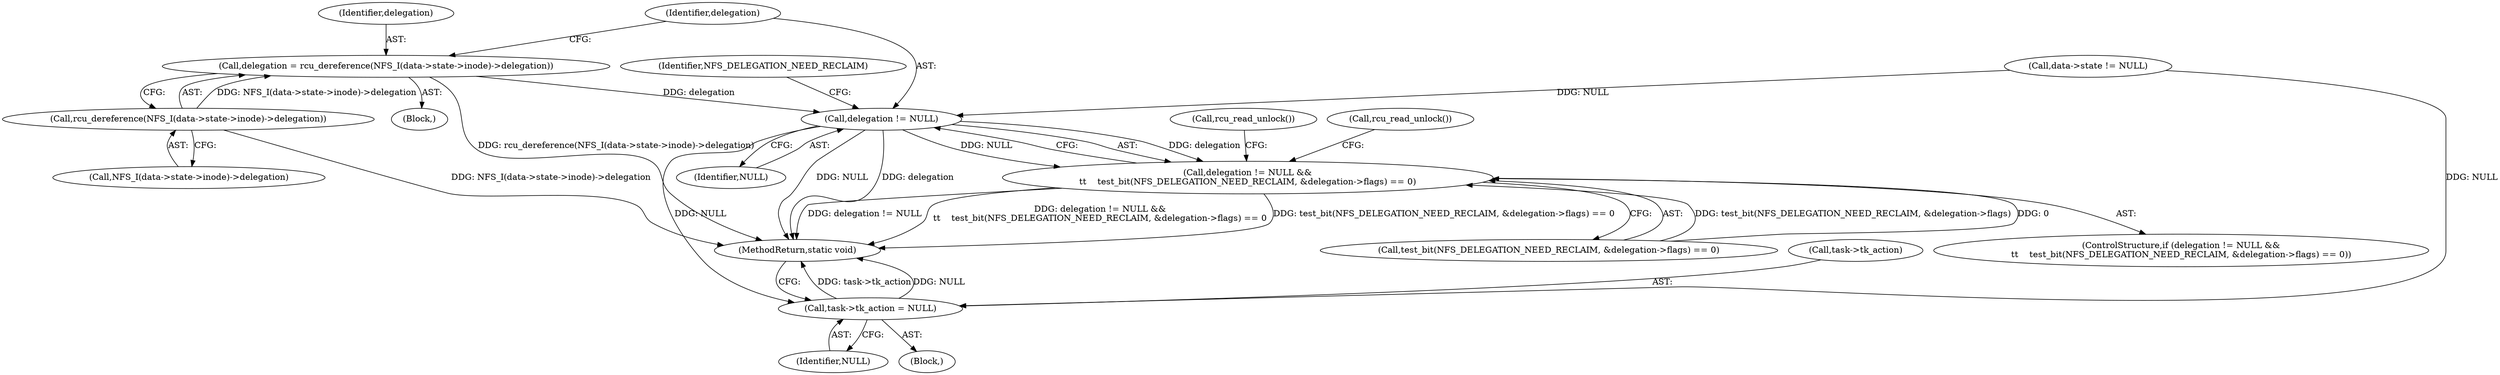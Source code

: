 digraph "0_linux_dc0b027dfadfcb8a5504f7d8052754bf8d501ab9_12@pointer" {
"1000153" [label="(Call,delegation = rcu_dereference(NFS_I(data->state->inode)->delegation))"];
"1000155" [label="(Call,rcu_dereference(NFS_I(data->state->inode)->delegation))"];
"1000166" [label="(Call,delegation != NULL)"];
"1000165" [label="(Call,delegation != NULL &&\n\t\t    test_bit(NFS_DELEGATION_NEED_RECLAIM, &delegation->flags) == 0)"];
"1000243" [label="(Call,task->tk_action = NULL)"];
"1000167" [label="(Identifier,delegation)"];
"1000156" [label="(Call,NFS_I(data->state->inode)->delegation)"];
"1000168" [label="(Identifier,NULL)"];
"1000180" [label="(Call,rcu_read_unlock())"];
"1000166" [label="(Call,delegation != NULL)"];
"1000155" [label="(Call,rcu_dereference(NFS_I(data->state->inode)->delegation))"];
"1000171" [label="(Identifier,NFS_DELEGATION_NEED_RECLAIM)"];
"1000128" [label="(Call,data->state != NULL)"];
"1000154" [label="(Identifier,delegation)"];
"1000248" [label="(MethodReturn,static void)"];
"1000165" [label="(Call,delegation != NULL &&\n\t\t    test_bit(NFS_DELEGATION_NEED_RECLAIM, &delegation->flags) == 0)"];
"1000164" [label="(ControlStructure,if (delegation != NULL &&\n\t\t    test_bit(NFS_DELEGATION_NEED_RECLAIM, &delegation->flags) == 0))"];
"1000133" [label="(Block,)"];
"1000169" [label="(Call,test_bit(NFS_DELEGATION_NEED_RECLAIM, &delegation->flags) == 0)"];
"1000178" [label="(Call,rcu_read_unlock())"];
"1000247" [label="(Identifier,NULL)"];
"1000244" [label="(Call,task->tk_action)"];
"1000153" [label="(Call,delegation = rcu_dereference(NFS_I(data->state->inode)->delegation))"];
"1000243" [label="(Call,task->tk_action = NULL)"];
"1000105" [label="(Block,)"];
"1000153" -> "1000133"  [label="AST: "];
"1000153" -> "1000155"  [label="CFG: "];
"1000154" -> "1000153"  [label="AST: "];
"1000155" -> "1000153"  [label="AST: "];
"1000167" -> "1000153"  [label="CFG: "];
"1000153" -> "1000248"  [label="DDG: rcu_dereference(NFS_I(data->state->inode)->delegation)"];
"1000155" -> "1000153"  [label="DDG: NFS_I(data->state->inode)->delegation"];
"1000153" -> "1000166"  [label="DDG: delegation"];
"1000155" -> "1000156"  [label="CFG: "];
"1000156" -> "1000155"  [label="AST: "];
"1000155" -> "1000248"  [label="DDG: NFS_I(data->state->inode)->delegation"];
"1000166" -> "1000165"  [label="AST: "];
"1000166" -> "1000168"  [label="CFG: "];
"1000167" -> "1000166"  [label="AST: "];
"1000168" -> "1000166"  [label="AST: "];
"1000171" -> "1000166"  [label="CFG: "];
"1000165" -> "1000166"  [label="CFG: "];
"1000166" -> "1000248"  [label="DDG: NULL"];
"1000166" -> "1000248"  [label="DDG: delegation"];
"1000166" -> "1000165"  [label="DDG: delegation"];
"1000166" -> "1000165"  [label="DDG: NULL"];
"1000128" -> "1000166"  [label="DDG: NULL"];
"1000166" -> "1000243"  [label="DDG: NULL"];
"1000165" -> "1000164"  [label="AST: "];
"1000165" -> "1000169"  [label="CFG: "];
"1000169" -> "1000165"  [label="AST: "];
"1000178" -> "1000165"  [label="CFG: "];
"1000180" -> "1000165"  [label="CFG: "];
"1000165" -> "1000248"  [label="DDG: test_bit(NFS_DELEGATION_NEED_RECLAIM, &delegation->flags) == 0"];
"1000165" -> "1000248"  [label="DDG: delegation != NULL"];
"1000165" -> "1000248"  [label="DDG: delegation != NULL &&\n\t\t    test_bit(NFS_DELEGATION_NEED_RECLAIM, &delegation->flags) == 0"];
"1000169" -> "1000165"  [label="DDG: test_bit(NFS_DELEGATION_NEED_RECLAIM, &delegation->flags)"];
"1000169" -> "1000165"  [label="DDG: 0"];
"1000243" -> "1000105"  [label="AST: "];
"1000243" -> "1000247"  [label="CFG: "];
"1000244" -> "1000243"  [label="AST: "];
"1000247" -> "1000243"  [label="AST: "];
"1000248" -> "1000243"  [label="CFG: "];
"1000243" -> "1000248"  [label="DDG: task->tk_action"];
"1000243" -> "1000248"  [label="DDG: NULL"];
"1000128" -> "1000243"  [label="DDG: NULL"];
}
